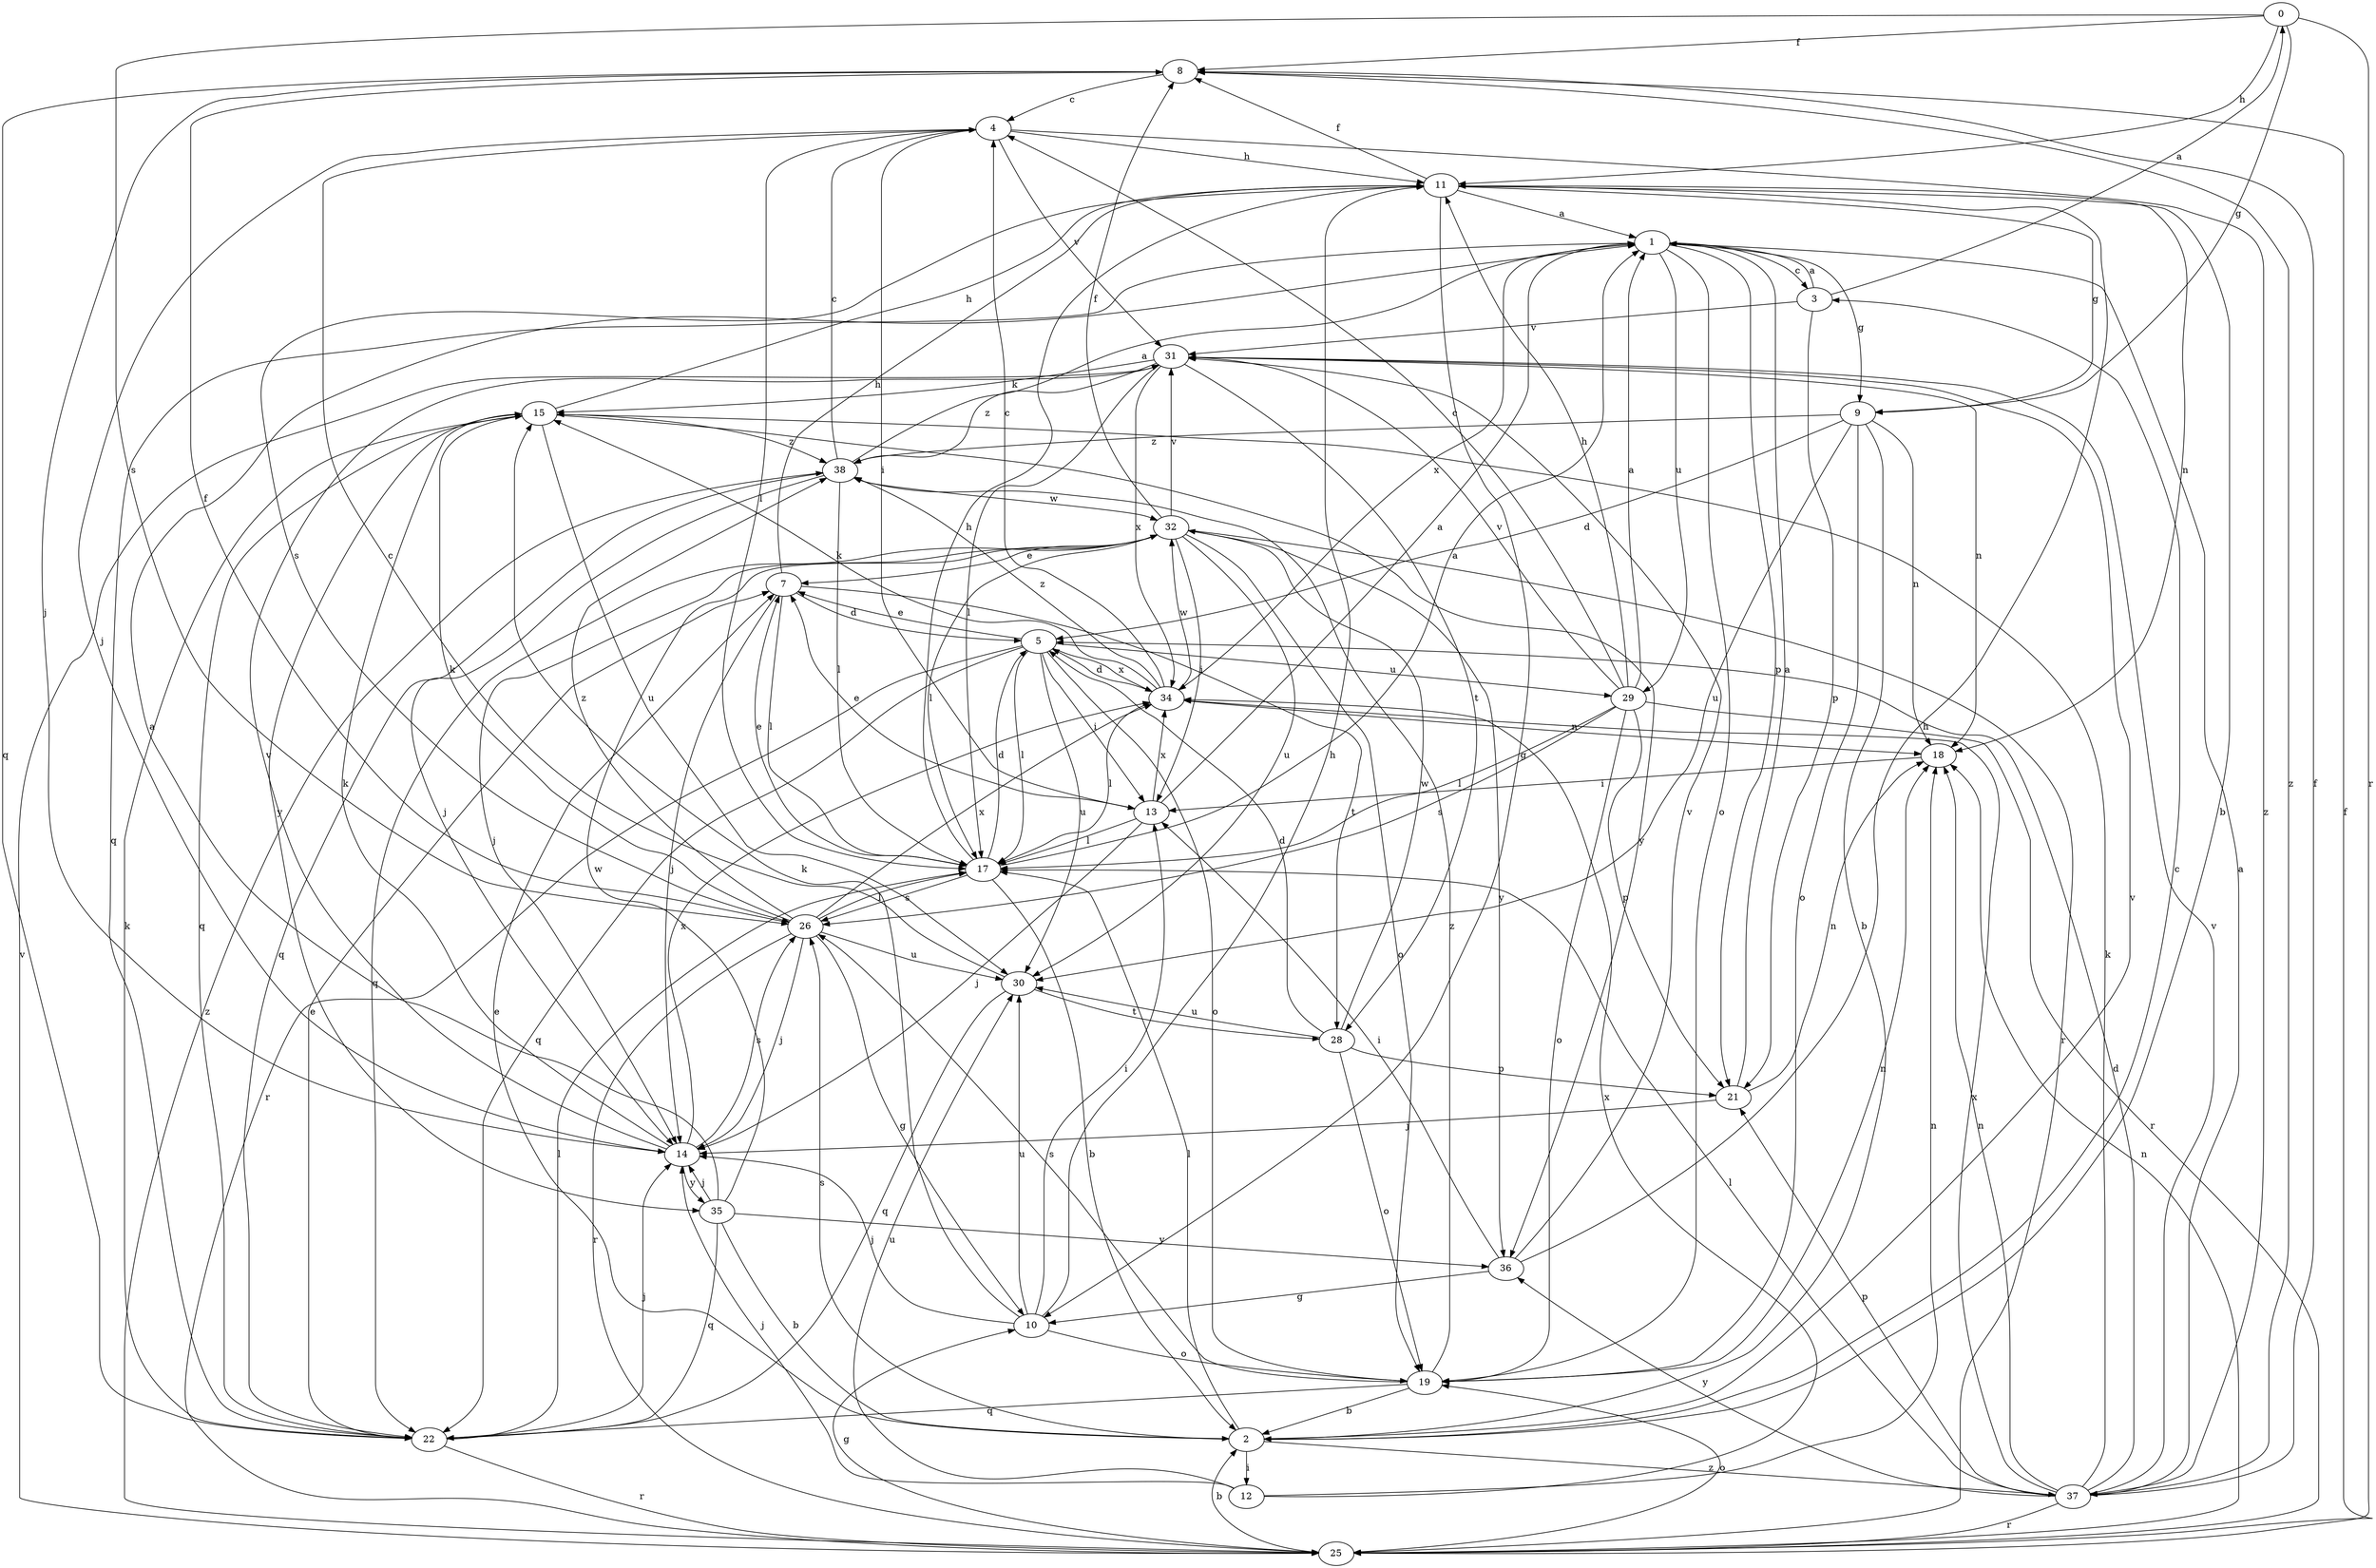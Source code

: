 strict digraph  {
0;
1;
2;
3;
4;
5;
7;
8;
9;
10;
11;
12;
13;
14;
15;
17;
18;
19;
21;
22;
25;
26;
28;
29;
30;
31;
32;
34;
35;
36;
37;
38;
0 -> 8  [label=f];
0 -> 9  [label=g];
0 -> 11  [label=h];
0 -> 25  [label=r];
0 -> 26  [label=s];
1 -> 3  [label=c];
1 -> 9  [label=g];
1 -> 19  [label=o];
1 -> 21  [label=p];
1 -> 22  [label=q];
1 -> 29  [label=u];
1 -> 34  [label=x];
2 -> 3  [label=c];
2 -> 7  [label=e];
2 -> 12  [label=i];
2 -> 17  [label=l];
2 -> 26  [label=s];
2 -> 31  [label=v];
2 -> 37  [label=z];
3 -> 0  [label=a];
3 -> 1  [label=a];
3 -> 21  [label=p];
3 -> 31  [label=v];
4 -> 11  [label=h];
4 -> 13  [label=i];
4 -> 14  [label=j];
4 -> 17  [label=l];
4 -> 31  [label=v];
4 -> 37  [label=z];
5 -> 7  [label=e];
5 -> 13  [label=i];
5 -> 17  [label=l];
5 -> 19  [label=o];
5 -> 22  [label=q];
5 -> 25  [label=r];
5 -> 29  [label=u];
5 -> 30  [label=u];
5 -> 34  [label=x];
7 -> 5  [label=d];
7 -> 11  [label=h];
7 -> 14  [label=j];
7 -> 17  [label=l];
7 -> 28  [label=t];
8 -> 4  [label=c];
8 -> 14  [label=j];
8 -> 22  [label=q];
8 -> 37  [label=z];
9 -> 2  [label=b];
9 -> 5  [label=d];
9 -> 18  [label=n];
9 -> 19  [label=o];
9 -> 30  [label=u];
9 -> 38  [label=z];
10 -> 11  [label=h];
10 -> 13  [label=i];
10 -> 14  [label=j];
10 -> 15  [label=k];
10 -> 19  [label=o];
10 -> 30  [label=u];
11 -> 1  [label=a];
11 -> 2  [label=b];
11 -> 8  [label=f];
11 -> 9  [label=g];
11 -> 10  [label=g];
11 -> 18  [label=n];
11 -> 26  [label=s];
12 -> 14  [label=j];
12 -> 18  [label=n];
12 -> 30  [label=u];
12 -> 34  [label=x];
13 -> 1  [label=a];
13 -> 7  [label=e];
13 -> 14  [label=j];
13 -> 17  [label=l];
13 -> 34  [label=x];
14 -> 15  [label=k];
14 -> 26  [label=s];
14 -> 31  [label=v];
14 -> 34  [label=x];
14 -> 35  [label=y];
15 -> 11  [label=h];
15 -> 22  [label=q];
15 -> 30  [label=u];
15 -> 35  [label=y];
15 -> 36  [label=y];
15 -> 38  [label=z];
17 -> 1  [label=a];
17 -> 2  [label=b];
17 -> 5  [label=d];
17 -> 7  [label=e];
17 -> 11  [label=h];
17 -> 26  [label=s];
18 -> 13  [label=i];
19 -> 2  [label=b];
19 -> 18  [label=n];
19 -> 22  [label=q];
19 -> 26  [label=s];
19 -> 38  [label=z];
21 -> 1  [label=a];
21 -> 14  [label=j];
21 -> 18  [label=n];
22 -> 7  [label=e];
22 -> 14  [label=j];
22 -> 15  [label=k];
22 -> 17  [label=l];
22 -> 25  [label=r];
25 -> 2  [label=b];
25 -> 8  [label=f];
25 -> 10  [label=g];
25 -> 18  [label=n];
25 -> 19  [label=o];
25 -> 31  [label=v];
25 -> 38  [label=z];
26 -> 8  [label=f];
26 -> 10  [label=g];
26 -> 14  [label=j];
26 -> 15  [label=k];
26 -> 17  [label=l];
26 -> 25  [label=r];
26 -> 30  [label=u];
26 -> 34  [label=x];
26 -> 38  [label=z];
28 -> 5  [label=d];
28 -> 19  [label=o];
28 -> 21  [label=p];
28 -> 30  [label=u];
28 -> 32  [label=w];
29 -> 1  [label=a];
29 -> 4  [label=c];
29 -> 11  [label=h];
29 -> 17  [label=l];
29 -> 19  [label=o];
29 -> 21  [label=p];
29 -> 25  [label=r];
29 -> 26  [label=s];
29 -> 31  [label=v];
30 -> 4  [label=c];
30 -> 22  [label=q];
30 -> 28  [label=t];
31 -> 15  [label=k];
31 -> 17  [label=l];
31 -> 18  [label=n];
31 -> 28  [label=t];
31 -> 34  [label=x];
31 -> 38  [label=z];
32 -> 7  [label=e];
32 -> 8  [label=f];
32 -> 13  [label=i];
32 -> 14  [label=j];
32 -> 17  [label=l];
32 -> 19  [label=o];
32 -> 22  [label=q];
32 -> 25  [label=r];
32 -> 30  [label=u];
32 -> 31  [label=v];
32 -> 36  [label=y];
34 -> 4  [label=c];
34 -> 5  [label=d];
34 -> 15  [label=k];
34 -> 17  [label=l];
34 -> 18  [label=n];
34 -> 32  [label=w];
34 -> 38  [label=z];
35 -> 1  [label=a];
35 -> 2  [label=b];
35 -> 14  [label=j];
35 -> 22  [label=q];
35 -> 32  [label=w];
35 -> 36  [label=y];
36 -> 10  [label=g];
36 -> 11  [label=h];
36 -> 13  [label=i];
36 -> 31  [label=v];
37 -> 1  [label=a];
37 -> 5  [label=d];
37 -> 8  [label=f];
37 -> 15  [label=k];
37 -> 17  [label=l];
37 -> 18  [label=n];
37 -> 21  [label=p];
37 -> 25  [label=r];
37 -> 31  [label=v];
37 -> 34  [label=x];
37 -> 36  [label=y];
38 -> 1  [label=a];
38 -> 4  [label=c];
38 -> 14  [label=j];
38 -> 17  [label=l];
38 -> 22  [label=q];
38 -> 32  [label=w];
}
